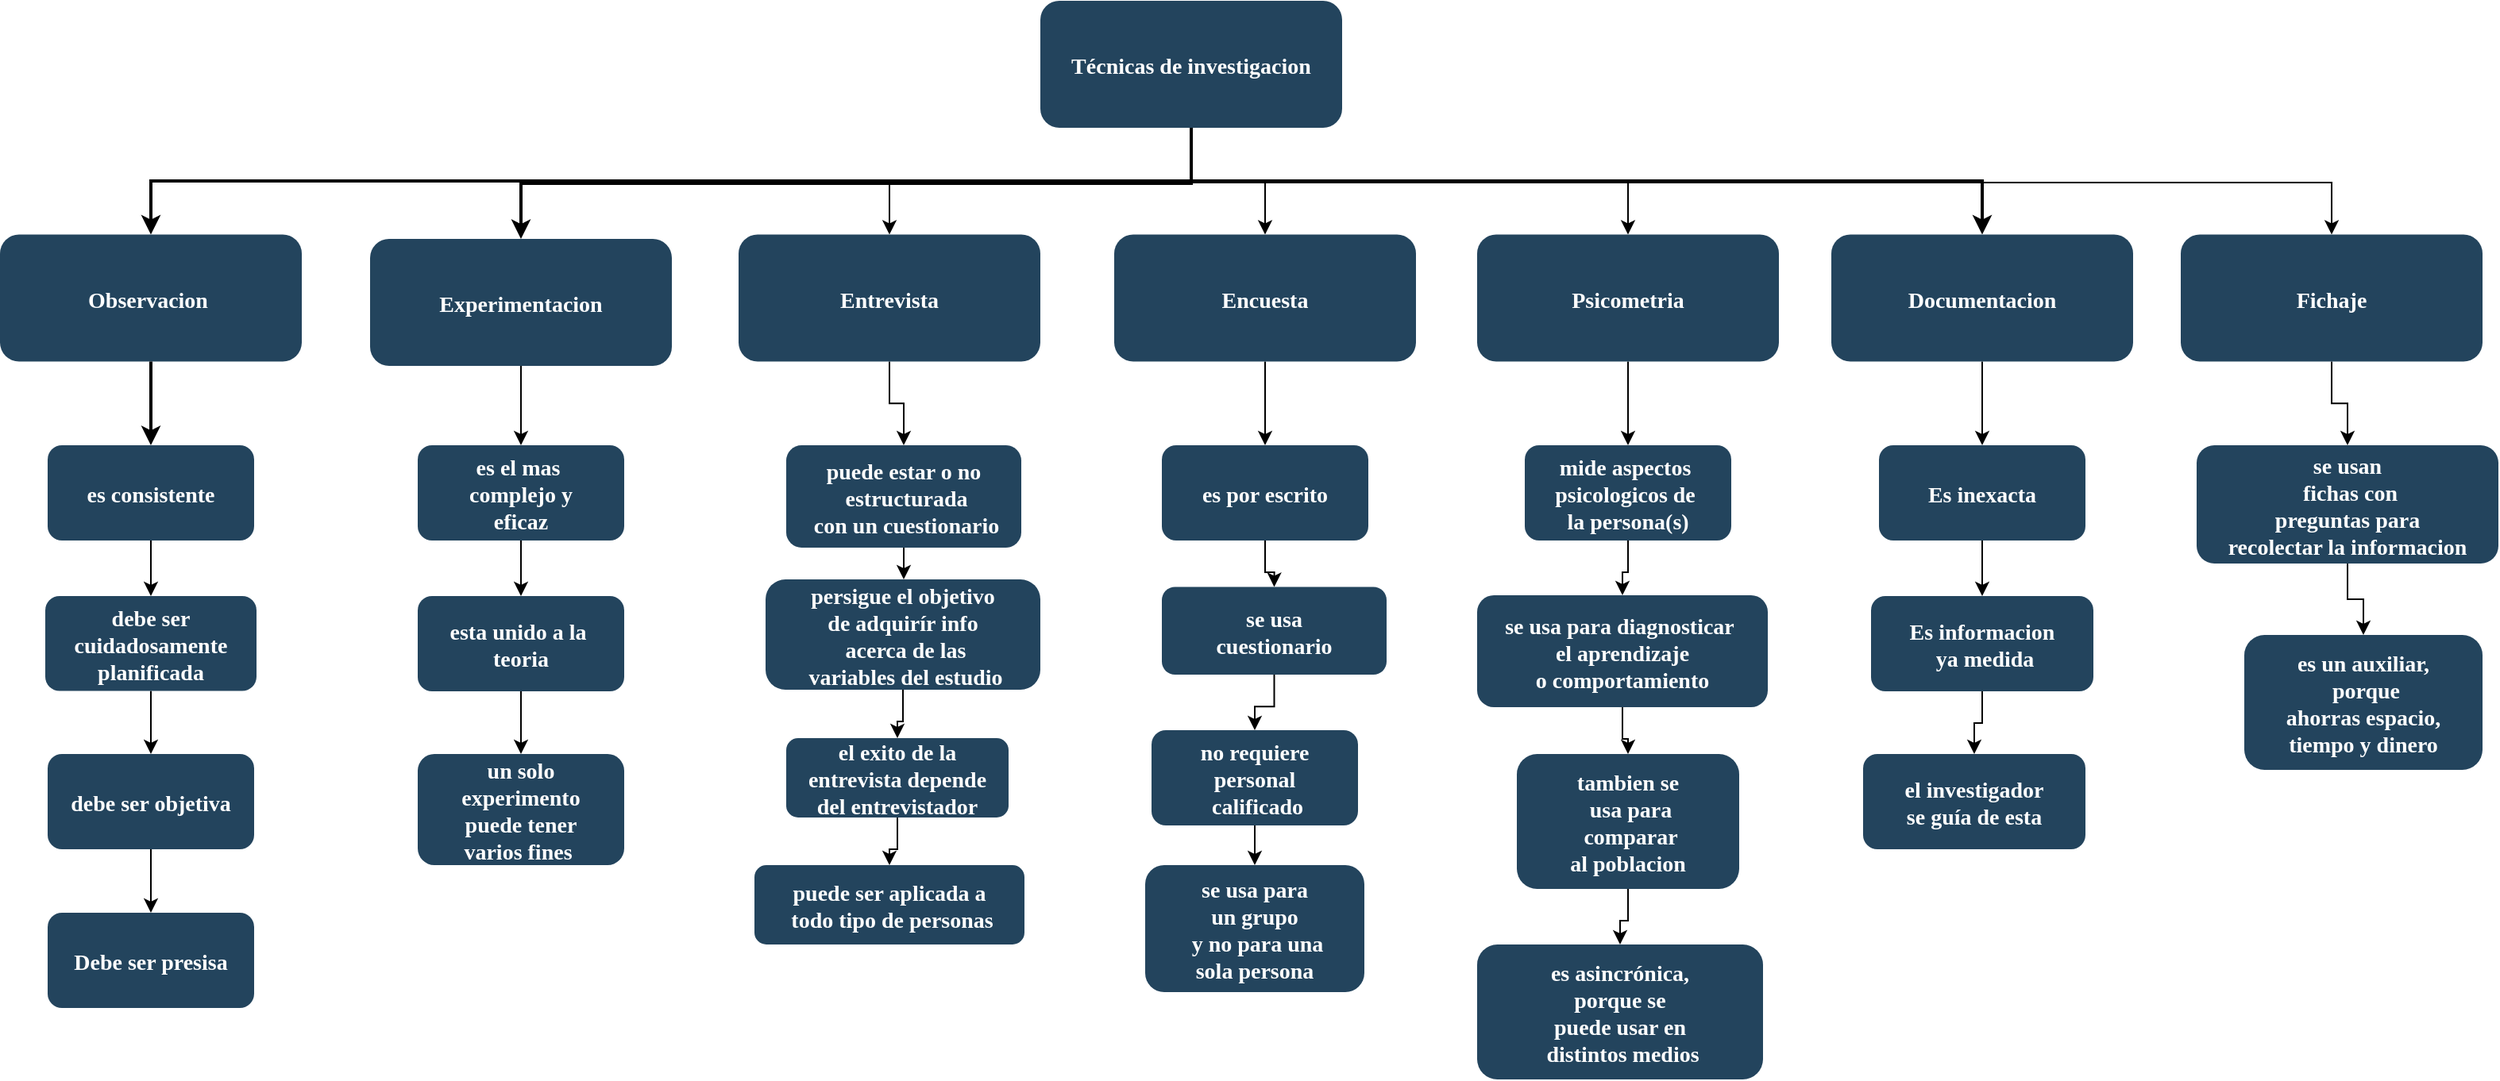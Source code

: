 <mxfile version="13.9.0" type="github">
  <diagram name="Page-1" id="2c0d36ab-eaac-3732-788b-9136903baeff">
    <mxGraphModel dx="1073" dy="913" grid="1" gridSize="10" guides="1" tooltips="1" connect="1" arrows="1" fold="1" page="1" pageScale="1.5" pageWidth="1169" pageHeight="827" background="#ffffff" math="0" shadow="0">
      <root>
        <mxCell id="0" />
        <mxCell id="1" parent="0" />
        <mxCell id="EucxsVxJViZzN3xbU8ij-126" style="edgeStyle=orthogonalEdgeStyle;rounded=0;orthogonalLoop=1;jettySize=auto;html=1;" edge="1" parent="1" source="2" target="EucxsVxJViZzN3xbU8ij-123">
          <mxGeometry relative="1" as="geometry" />
        </mxCell>
        <mxCell id="EucxsVxJViZzN3xbU8ij-127" style="edgeStyle=orthogonalEdgeStyle;rounded=0;orthogonalLoop=1;jettySize=auto;html=1;" edge="1" parent="1" source="2" target="EucxsVxJViZzN3xbU8ij-124">
          <mxGeometry relative="1" as="geometry">
            <Array as="points">
              <mxPoint x="847" y="300" />
              <mxPoint x="1122" y="300" />
            </Array>
          </mxGeometry>
        </mxCell>
        <mxCell id="EucxsVxJViZzN3xbU8ij-128" style="edgeStyle=orthogonalEdgeStyle;rounded=0;orthogonalLoop=1;jettySize=auto;html=1;" edge="1" parent="1" source="2" target="10">
          <mxGeometry relative="1" as="geometry" />
        </mxCell>
        <mxCell id="EucxsVxJViZzN3xbU8ij-129" style="edgeStyle=orthogonalEdgeStyle;rounded=0;orthogonalLoop=1;jettySize=auto;html=1;" edge="1" parent="1" source="2" target="EucxsVxJViZzN3xbU8ij-125">
          <mxGeometry relative="1" as="geometry">
            <Array as="points">
              <mxPoint x="847" y="300" />
              <mxPoint x="1565" y="300" />
            </Array>
          </mxGeometry>
        </mxCell>
        <mxCell id="2" value="Técnicas de investigacion" style="rounded=1;fillColor=#23445D;gradientColor=none;strokeColor=none;fontColor=#FFFFFF;fontStyle=1;fontFamily=Tahoma;fontSize=14" parent="1" vertex="1">
          <mxGeometry x="752" y="185.5" width="190" height="80" as="geometry" />
        </mxCell>
        <mxCell id="EucxsVxJViZzN3xbU8ij-144" value="" style="edgeStyle=orthogonalEdgeStyle;rounded=0;orthogonalLoop=1;jettySize=auto;html=1;" edge="1" parent="1" source="4" target="EucxsVxJViZzN3xbU8ij-141">
          <mxGeometry relative="1" as="geometry" />
        </mxCell>
        <mxCell id="4" value="Documentacion" style="rounded=1;fillColor=#23445D;gradientColor=none;strokeColor=none;fontColor=#FFFFFF;fontStyle=1;fontFamily=Tahoma;fontSize=14" parent="1" vertex="1">
          <mxGeometry x="1250.0" y="332.75" width="190" height="80" as="geometry" />
        </mxCell>
        <mxCell id="9" value="" style="edgeStyle=elbowEdgeStyle;elbow=vertical;strokeWidth=2;rounded=0" parent="1" source="2" target="4" edge="1">
          <mxGeometry x="337" y="215.5" width="100" height="100" as="geometry">
            <mxPoint x="337" y="315.5" as="sourcePoint" />
            <mxPoint x="437" y="215.5" as="targetPoint" />
          </mxGeometry>
        </mxCell>
        <mxCell id="EucxsVxJViZzN3xbU8ij-138" value="" style="edgeStyle=orthogonalEdgeStyle;rounded=0;orthogonalLoop=1;jettySize=auto;html=1;" edge="1" parent="1" source="10" target="EucxsVxJViZzN3xbU8ij-135">
          <mxGeometry relative="1" as="geometry" />
        </mxCell>
        <mxCell id="10" value="Entrevista" style="rounded=1;fillColor=#23445D;gradientColor=none;strokeColor=none;fontColor=#FFFFFF;fontStyle=1;fontFamily=Tahoma;fontSize=14" parent="1" vertex="1">
          <mxGeometry x="562" y="332.75" width="190" height="80" as="geometry" />
        </mxCell>
        <mxCell id="EucxsVxJViZzN3xbU8ij-137" value="" style="edgeStyle=orthogonalEdgeStyle;rounded=0;orthogonalLoop=1;jettySize=auto;html=1;" edge="1" parent="1" source="12" target="EucxsVxJViZzN3xbU8ij-136">
          <mxGeometry relative="1" as="geometry" />
        </mxCell>
        <mxCell id="12" value="Experimentacion" style="rounded=1;fillColor=#23445D;gradientColor=none;strokeColor=none;fontColor=#FFFFFF;fontStyle=1;fontFamily=Tahoma;fontSize=14" parent="1" vertex="1">
          <mxGeometry x="330.0" y="335.5" width="190" height="80" as="geometry" />
        </mxCell>
        <mxCell id="13" value="Observacion " style="rounded=1;fillColor=#23445D;gradientColor=none;strokeColor=none;fontColor=#FFFFFF;fontStyle=1;fontFamily=Tahoma;fontSize=14" parent="1" vertex="1">
          <mxGeometry x="97" y="332.75" width="190" height="80" as="geometry" />
        </mxCell>
        <mxCell id="EucxsVxJViZzN3xbU8ij-153" value="" style="edgeStyle=orthogonalEdgeStyle;rounded=0;orthogonalLoop=1;jettySize=auto;html=1;entryX=0.5;entryY=0;entryDx=0;entryDy=0;" edge="1" parent="1" source="14" target="EucxsVxJViZzN3xbU8ij-148">
          <mxGeometry relative="1" as="geometry" />
        </mxCell>
        <mxCell id="14" value="es consistente" style="rounded=1;fillColor=#23445D;gradientColor=none;strokeColor=none;fontColor=#FFFFFF;fontStyle=1;fontFamily=Tahoma;fontSize=14" parent="1" vertex="1">
          <mxGeometry x="127" y="465.5" width="130" height="60" as="geometry" />
        </mxCell>
        <mxCell id="59" value="" style="edgeStyle=elbowEdgeStyle;elbow=vertical;strokeWidth=2;rounded=0" parent="1" source="2" target="12" edge="1">
          <mxGeometry x="347" y="225.5" width="100" height="100" as="geometry">
            <mxPoint x="862.0" y="275.5" as="sourcePoint" />
            <mxPoint x="1467.0" y="345.5" as="targetPoint" />
          </mxGeometry>
        </mxCell>
        <mxCell id="61" value="" style="edgeStyle=elbowEdgeStyle;elbow=vertical;strokeWidth=2;rounded=0" parent="1" source="2" target="13" edge="1">
          <mxGeometry x="-23" y="135.5" width="100" height="100" as="geometry">
            <mxPoint x="-23" y="235.5" as="sourcePoint" />
            <mxPoint x="77" y="135.5" as="targetPoint" />
          </mxGeometry>
        </mxCell>
        <mxCell id="62" value="" style="edgeStyle=elbowEdgeStyle;elbow=vertical;strokeWidth=2;rounded=0" parent="1" source="13" target="14" edge="1">
          <mxGeometry x="-23" y="135.5" width="100" height="100" as="geometry">
            <mxPoint x="-23" y="235.5" as="sourcePoint" />
            <mxPoint x="77" y="135.5" as="targetPoint" />
          </mxGeometry>
        </mxCell>
        <mxCell id="EucxsVxJViZzN3xbU8ij-139" value="" style="edgeStyle=orthogonalEdgeStyle;rounded=0;orthogonalLoop=1;jettySize=auto;html=1;" edge="1" parent="1" source="EucxsVxJViZzN3xbU8ij-123" target="EucxsVxJViZzN3xbU8ij-134">
          <mxGeometry relative="1" as="geometry" />
        </mxCell>
        <mxCell id="EucxsVxJViZzN3xbU8ij-123" value="Encuesta" style="rounded=1;fillColor=#23445D;gradientColor=none;strokeColor=none;fontColor=#FFFFFF;fontStyle=1;fontFamily=Tahoma;fontSize=14" vertex="1" parent="1">
          <mxGeometry x="798.5" y="332.75" width="190" height="80" as="geometry" />
        </mxCell>
        <mxCell id="EucxsVxJViZzN3xbU8ij-143" value="" style="edgeStyle=orthogonalEdgeStyle;rounded=0;orthogonalLoop=1;jettySize=auto;html=1;" edge="1" parent="1" source="EucxsVxJViZzN3xbU8ij-124" target="EucxsVxJViZzN3xbU8ij-142">
          <mxGeometry relative="1" as="geometry" />
        </mxCell>
        <mxCell id="EucxsVxJViZzN3xbU8ij-124" value="Psicometria" style="rounded=1;fillColor=#23445D;gradientColor=none;strokeColor=none;fontColor=#FFFFFF;fontStyle=1;fontFamily=Tahoma;fontSize=14" vertex="1" parent="1">
          <mxGeometry x="1027" y="332.75" width="190" height="80" as="geometry" />
        </mxCell>
        <mxCell id="EucxsVxJViZzN3xbU8ij-145" value="" style="edgeStyle=orthogonalEdgeStyle;rounded=0;orthogonalLoop=1;jettySize=auto;html=1;" edge="1" parent="1" source="EucxsVxJViZzN3xbU8ij-125" target="EucxsVxJViZzN3xbU8ij-140">
          <mxGeometry relative="1" as="geometry" />
        </mxCell>
        <mxCell id="EucxsVxJViZzN3xbU8ij-125" value="Fichaje" style="rounded=1;fillColor=#23445D;gradientColor=none;strokeColor=none;fontColor=#FFFFFF;fontStyle=1;fontFamily=Tahoma;fontSize=14" vertex="1" parent="1">
          <mxGeometry x="1470.0" y="332.75" width="190" height="80" as="geometry" />
        </mxCell>
        <mxCell id="EucxsVxJViZzN3xbU8ij-180" style="edgeStyle=orthogonalEdgeStyle;rounded=0;orthogonalLoop=1;jettySize=auto;html=1;entryX=0.5;entryY=0;entryDx=0;entryDy=0;" edge="1" parent="1" source="EucxsVxJViZzN3xbU8ij-134" target="EucxsVxJViZzN3xbU8ij-163">
          <mxGeometry relative="1" as="geometry" />
        </mxCell>
        <mxCell id="EucxsVxJViZzN3xbU8ij-134" value="es por escrito" style="rounded=1;fillColor=#23445D;gradientColor=none;strokeColor=none;fontColor=#FFFFFF;fontStyle=1;fontFamily=Tahoma;fontSize=14" vertex="1" parent="1">
          <mxGeometry x="828.5" y="465.5" width="130" height="60" as="geometry" />
        </mxCell>
        <mxCell id="EucxsVxJViZzN3xbU8ij-171" value="" style="edgeStyle=orthogonalEdgeStyle;rounded=0;orthogonalLoop=1;jettySize=auto;html=1;" edge="1" parent="1" source="EucxsVxJViZzN3xbU8ij-135" target="EucxsVxJViZzN3xbU8ij-162">
          <mxGeometry relative="1" as="geometry" />
        </mxCell>
        <mxCell id="EucxsVxJViZzN3xbU8ij-135" value="puede estar o no&#xa; estructurada&#xa; con un cuestionario" style="rounded=1;fillColor=#23445D;gradientColor=none;strokeColor=none;fontColor=#FFFFFF;fontStyle=1;fontFamily=Tahoma;fontSize=14" vertex="1" parent="1">
          <mxGeometry x="592" y="465.5" width="148" height="64.5" as="geometry" />
        </mxCell>
        <mxCell id="EucxsVxJViZzN3xbU8ij-160" value="" style="edgeStyle=orthogonalEdgeStyle;rounded=0;orthogonalLoop=1;jettySize=auto;html=1;" edge="1" parent="1" source="EucxsVxJViZzN3xbU8ij-136" target="EucxsVxJViZzN3xbU8ij-159">
          <mxGeometry relative="1" as="geometry" />
        </mxCell>
        <mxCell id="EucxsVxJViZzN3xbU8ij-136" value="es el mas &#xa;complejo y&#xa;eficaz" style="rounded=1;fillColor=#23445D;gradientColor=none;strokeColor=none;fontColor=#FFFFFF;fontStyle=1;fontFamily=Tahoma;fontSize=14" vertex="1" parent="1">
          <mxGeometry x="360" y="465.5" width="130" height="60" as="geometry" />
        </mxCell>
        <mxCell id="EucxsVxJViZzN3xbU8ij-181" value="" style="edgeStyle=orthogonalEdgeStyle;rounded=0;orthogonalLoop=1;jettySize=auto;html=1;" edge="1" parent="1" source="EucxsVxJViZzN3xbU8ij-140" target="EucxsVxJViZzN3xbU8ij-165">
          <mxGeometry relative="1" as="geometry" />
        </mxCell>
        <mxCell id="EucxsVxJViZzN3xbU8ij-140" value="se usan&#xa; fichas con &#xa;preguntas para &#xa;recolectar la informacion" style="rounded=1;fillColor=#23445D;gradientColor=none;strokeColor=none;fontColor=#FFFFFF;fontStyle=1;fontFamily=Tahoma;fontSize=14" vertex="1" parent="1">
          <mxGeometry x="1480" y="465.5" width="190" height="74.5" as="geometry" />
        </mxCell>
        <mxCell id="EucxsVxJViZzN3xbU8ij-147" value="" style="edgeStyle=orthogonalEdgeStyle;rounded=0;orthogonalLoop=1;jettySize=auto;html=1;" edge="1" parent="1" source="EucxsVxJViZzN3xbU8ij-141" target="EucxsVxJViZzN3xbU8ij-146">
          <mxGeometry relative="1" as="geometry" />
        </mxCell>
        <mxCell id="EucxsVxJViZzN3xbU8ij-141" value="Es inexacta" style="rounded=1;fillColor=#23445D;gradientColor=none;strokeColor=none;fontColor=#FFFFFF;fontStyle=1;fontFamily=Tahoma;fontSize=14" vertex="1" parent="1">
          <mxGeometry x="1280" y="465.5" width="130" height="60" as="geometry" />
        </mxCell>
        <mxCell id="EucxsVxJViZzN3xbU8ij-183" value="" style="edgeStyle=orthogonalEdgeStyle;rounded=0;orthogonalLoop=1;jettySize=auto;html=1;" edge="1" parent="1" source="EucxsVxJViZzN3xbU8ij-142" target="EucxsVxJViZzN3xbU8ij-182">
          <mxGeometry relative="1" as="geometry" />
        </mxCell>
        <mxCell id="EucxsVxJViZzN3xbU8ij-142" value="mide aspectos &#xa;psicologicos de &#xa;la persona(s)" style="rounded=1;fillColor=#23445D;gradientColor=none;strokeColor=none;fontColor=#FFFFFF;fontStyle=1;fontFamily=Tahoma;fontSize=14" vertex="1" parent="1">
          <mxGeometry x="1057" y="465.5" width="130" height="60" as="geometry" />
        </mxCell>
        <mxCell id="EucxsVxJViZzN3xbU8ij-187" value="" style="edgeStyle=orthogonalEdgeStyle;rounded=0;orthogonalLoop=1;jettySize=auto;html=1;" edge="1" parent="1" source="EucxsVxJViZzN3xbU8ij-146" target="EucxsVxJViZzN3xbU8ij-186">
          <mxGeometry relative="1" as="geometry" />
        </mxCell>
        <mxCell id="EucxsVxJViZzN3xbU8ij-146" value="Es informacion&#xa; ya medida" style="rounded=1;fillColor=#23445D;gradientColor=none;strokeColor=none;fontColor=#FFFFFF;fontStyle=1;fontFamily=Tahoma;fontSize=14" vertex="1" parent="1">
          <mxGeometry x="1275" y="560.5" width="140" height="60" as="geometry" />
        </mxCell>
        <mxCell id="EucxsVxJViZzN3xbU8ij-154" style="edgeStyle=orthogonalEdgeStyle;rounded=0;orthogonalLoop=1;jettySize=auto;html=1;entryX=0.5;entryY=0;entryDx=0;entryDy=0;" edge="1" parent="1" source="EucxsVxJViZzN3xbU8ij-148" target="EucxsVxJViZzN3xbU8ij-149">
          <mxGeometry relative="1" as="geometry" />
        </mxCell>
        <mxCell id="EucxsVxJViZzN3xbU8ij-148" value="debe ser &#xa;cuidadosamente &#xa;planificada" style="rounded=1;fillColor=#23445D;gradientColor=none;strokeColor=none;fontColor=#FFFFFF;fontStyle=1;fontFamily=Tahoma;fontSize=14" vertex="1" parent="1">
          <mxGeometry x="125.5" y="560.5" width="133" height="59.75" as="geometry" />
        </mxCell>
        <mxCell id="EucxsVxJViZzN3xbU8ij-157" value="" style="edgeStyle=orthogonalEdgeStyle;rounded=0;orthogonalLoop=1;jettySize=auto;html=1;" edge="1" parent="1" source="EucxsVxJViZzN3xbU8ij-149" target="EucxsVxJViZzN3xbU8ij-150">
          <mxGeometry relative="1" as="geometry" />
        </mxCell>
        <mxCell id="EucxsVxJViZzN3xbU8ij-149" value="debe ser objetiva" style="rounded=1;fillColor=#23445D;gradientColor=none;strokeColor=none;fontColor=#FFFFFF;fontStyle=1;fontFamily=Tahoma;fontSize=14" vertex="1" parent="1">
          <mxGeometry x="127" y="660" width="130" height="60" as="geometry" />
        </mxCell>
        <mxCell id="EucxsVxJViZzN3xbU8ij-150" value="Debe ser presisa" style="rounded=1;fillColor=#23445D;gradientColor=none;strokeColor=none;fontColor=#FFFFFF;fontStyle=1;fontFamily=Tahoma;fontSize=14" vertex="1" parent="1">
          <mxGeometry x="127" y="760" width="130" height="60" as="geometry" />
        </mxCell>
        <mxCell id="EucxsVxJViZzN3xbU8ij-158" value="un solo &#xa;experimento&#xa;puede tener&#xa;varios fines " style="rounded=1;fillColor=#23445D;gradientColor=none;strokeColor=none;fontColor=#FFFFFF;fontStyle=1;fontFamily=Tahoma;fontSize=14" vertex="1" parent="1">
          <mxGeometry x="360" y="660" width="130" height="70" as="geometry" />
        </mxCell>
        <mxCell id="EucxsVxJViZzN3xbU8ij-161" value="" style="edgeStyle=orthogonalEdgeStyle;rounded=0;orthogonalLoop=1;jettySize=auto;html=1;" edge="1" parent="1" source="EucxsVxJViZzN3xbU8ij-159" target="EucxsVxJViZzN3xbU8ij-158">
          <mxGeometry relative="1" as="geometry" />
        </mxCell>
        <mxCell id="EucxsVxJViZzN3xbU8ij-159" value="esta unido a la &#xa;teoria" style="rounded=1;fillColor=#23445D;gradientColor=none;strokeColor=none;fontColor=#FFFFFF;fontStyle=1;fontFamily=Tahoma;fontSize=14" vertex="1" parent="1">
          <mxGeometry x="360" y="560.5" width="130" height="60" as="geometry" />
        </mxCell>
        <mxCell id="EucxsVxJViZzN3xbU8ij-172" value="" style="edgeStyle=orthogonalEdgeStyle;rounded=0;orthogonalLoop=1;jettySize=auto;html=1;" edge="1" parent="1" source="EucxsVxJViZzN3xbU8ij-162" target="EucxsVxJViZzN3xbU8ij-164">
          <mxGeometry relative="1" as="geometry" />
        </mxCell>
        <mxCell id="EucxsVxJViZzN3xbU8ij-162" value="persigue el objetivo &#xa;de adquirír info&#xa; acerca de las&#xa; variables del estudio" style="rounded=1;fillColor=#23445D;gradientColor=none;strokeColor=none;fontColor=#FFFFFF;fontStyle=1;fontFamily=Tahoma;fontSize=14;arcSize=18;" vertex="1" parent="1">
          <mxGeometry x="579" y="550" width="173" height="69.5" as="geometry" />
        </mxCell>
        <mxCell id="EucxsVxJViZzN3xbU8ij-176" value="" style="edgeStyle=orthogonalEdgeStyle;rounded=0;orthogonalLoop=1;jettySize=auto;html=1;" edge="1" parent="1" source="EucxsVxJViZzN3xbU8ij-163" target="EucxsVxJViZzN3xbU8ij-166">
          <mxGeometry relative="1" as="geometry" />
        </mxCell>
        <mxCell id="EucxsVxJViZzN3xbU8ij-163" value="se usa&#xa; cuestionario " style="rounded=1;fillColor=#23445D;gradientColor=none;strokeColor=none;fontColor=#FFFFFF;fontStyle=1;fontFamily=Tahoma;fontSize=14" vertex="1" parent="1">
          <mxGeometry x="828.5" y="554.75" width="141.5" height="55.25" as="geometry" />
        </mxCell>
        <mxCell id="EucxsVxJViZzN3xbU8ij-173" value="" style="edgeStyle=orthogonalEdgeStyle;rounded=0;orthogonalLoop=1;jettySize=auto;html=1;" edge="1" parent="1" source="EucxsVxJViZzN3xbU8ij-164" target="EucxsVxJViZzN3xbU8ij-167">
          <mxGeometry relative="1" as="geometry" />
        </mxCell>
        <mxCell id="EucxsVxJViZzN3xbU8ij-164" value="el exito de la &#xa;entrevista depende &#xa;del entrevistador" style="rounded=1;fillColor=#23445D;gradientColor=none;strokeColor=none;fontColor=#FFFFFF;fontStyle=1;fontFamily=Tahoma;fontSize=14" vertex="1" parent="1">
          <mxGeometry x="592" y="650" width="140" height="50" as="geometry" />
        </mxCell>
        <mxCell id="EucxsVxJViZzN3xbU8ij-165" value="es un auxiliar,&#xa; porque &#xa;ahorras espacio, &#xa;tiempo y dinero" style="rounded=1;fillColor=#23445D;gradientColor=none;strokeColor=none;fontColor=#FFFFFF;fontStyle=1;fontFamily=Tahoma;fontSize=14" vertex="1" parent="1">
          <mxGeometry x="1510" y="585" width="150" height="85" as="geometry" />
        </mxCell>
        <mxCell id="EucxsVxJViZzN3xbU8ij-189" value="" style="edgeStyle=orthogonalEdgeStyle;rounded=0;orthogonalLoop=1;jettySize=auto;html=1;" edge="1" parent="1" source="EucxsVxJViZzN3xbU8ij-166" target="EucxsVxJViZzN3xbU8ij-188">
          <mxGeometry relative="1" as="geometry" />
        </mxCell>
        <mxCell id="EucxsVxJViZzN3xbU8ij-166" value="no requiere &#xa;personal&#xa; calificado" style="rounded=1;fillColor=#23445D;gradientColor=none;strokeColor=none;fontColor=#FFFFFF;fontStyle=1;fontFamily=Tahoma;fontSize=14" vertex="1" parent="1">
          <mxGeometry x="822" y="645" width="130" height="60" as="geometry" />
        </mxCell>
        <mxCell id="EucxsVxJViZzN3xbU8ij-167" value="puede ser aplicada a&#xa; todo tipo de personas" style="rounded=1;fillColor=#23445D;gradientColor=none;strokeColor=none;fontColor=#FFFFFF;fontStyle=1;fontFamily=Tahoma;fontSize=14" vertex="1" parent="1">
          <mxGeometry x="572" y="730" width="170" height="50" as="geometry" />
        </mxCell>
        <mxCell id="EucxsVxJViZzN3xbU8ij-185" value="" style="edgeStyle=orthogonalEdgeStyle;rounded=0;orthogonalLoop=1;jettySize=auto;html=1;" edge="1" parent="1" source="EucxsVxJViZzN3xbU8ij-182" target="EucxsVxJViZzN3xbU8ij-184">
          <mxGeometry relative="1" as="geometry" />
        </mxCell>
        <mxCell id="EucxsVxJViZzN3xbU8ij-182" value="se usa para diagnosticar &#xa;el aprendizaje&#xa;o comportamiento" style="rounded=1;fillColor=#23445D;gradientColor=none;strokeColor=none;fontColor=#FFFFFF;fontStyle=1;fontFamily=Tahoma;fontSize=14" vertex="1" parent="1">
          <mxGeometry x="1027" y="560" width="183" height="70.5" as="geometry" />
        </mxCell>
        <mxCell id="EucxsVxJViZzN3xbU8ij-191" value="" style="edgeStyle=orthogonalEdgeStyle;rounded=0;orthogonalLoop=1;jettySize=auto;html=1;" edge="1" parent="1" source="EucxsVxJViZzN3xbU8ij-184" target="EucxsVxJViZzN3xbU8ij-190">
          <mxGeometry relative="1" as="geometry" />
        </mxCell>
        <mxCell id="EucxsVxJViZzN3xbU8ij-184" value="tambien se&#xa; usa para&#xa; comparar &#xa;al poblacion" style="rounded=1;fillColor=#23445D;gradientColor=none;strokeColor=none;fontColor=#FFFFFF;fontStyle=1;fontFamily=Tahoma;fontSize=14" vertex="1" parent="1">
          <mxGeometry x="1052" y="660" width="140" height="85" as="geometry" />
        </mxCell>
        <mxCell id="EucxsVxJViZzN3xbU8ij-186" value="el investigador &#xa;se guía de esta" style="rounded=1;fillColor=#23445D;gradientColor=none;strokeColor=none;fontColor=#FFFFFF;fontStyle=1;fontFamily=Tahoma;fontSize=14" vertex="1" parent="1">
          <mxGeometry x="1270" y="660" width="140" height="60" as="geometry" />
        </mxCell>
        <mxCell id="EucxsVxJViZzN3xbU8ij-188" value="se usa para &#xa;un grupo&#xa; y no para una &#xa;sola persona" style="rounded=1;fillColor=#23445D;gradientColor=none;strokeColor=none;fontColor=#FFFFFF;fontStyle=1;fontFamily=Tahoma;fontSize=14" vertex="1" parent="1">
          <mxGeometry x="818" y="730" width="138" height="80" as="geometry" />
        </mxCell>
        <mxCell id="EucxsVxJViZzN3xbU8ij-190" value="es asincrónica, &#xa;porque se &#xa;puede usar en&#xa; distintos medios" style="rounded=1;fillColor=#23445D;gradientColor=none;strokeColor=none;fontColor=#FFFFFF;fontStyle=1;fontFamily=Tahoma;fontSize=14" vertex="1" parent="1">
          <mxGeometry x="1027" y="780" width="180" height="85" as="geometry" />
        </mxCell>
      </root>
    </mxGraphModel>
  </diagram>
</mxfile>

